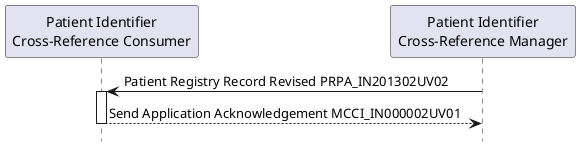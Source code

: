 @startuml
hide footbox

participant "Patient Identifier\nCross-Reference Consumer" as CON
participant "Patient Identifier\nCross-Reference Manager" as MPI

MPI -> CON :Patient Registry Record Revised PRPA_IN201302UV02
activate CON
CON --> MPI : Send Application Acknowledgement MCCI_IN000002UV01
deactivate CON


@enduml